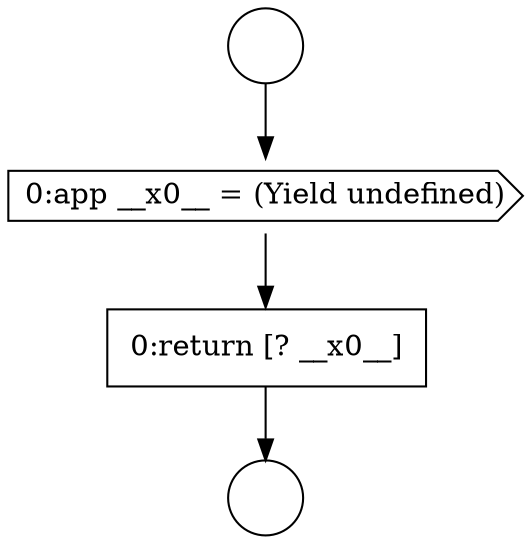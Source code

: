 digraph {
  node9306 [shape=circle label=" " color="black" fillcolor="white" style=filled]
  node9308 [shape=cds, label=<<font color="black">0:app __x0__ = (Yield undefined)</font>> color="black" fillcolor="white" style=filled]
  node9309 [shape=none, margin=0, label=<<font color="black">
    <table border="0" cellborder="1" cellspacing="0" cellpadding="10">
      <tr><td align="left">0:return [? __x0__]</td></tr>
    </table>
  </font>> color="black" fillcolor="white" style=filled]
  node9307 [shape=circle label=" " color="black" fillcolor="white" style=filled]
  node9306 -> node9308 [ color="black"]
  node9308 -> node9309 [ color="black"]
  node9309 -> node9307 [ color="black"]
}
